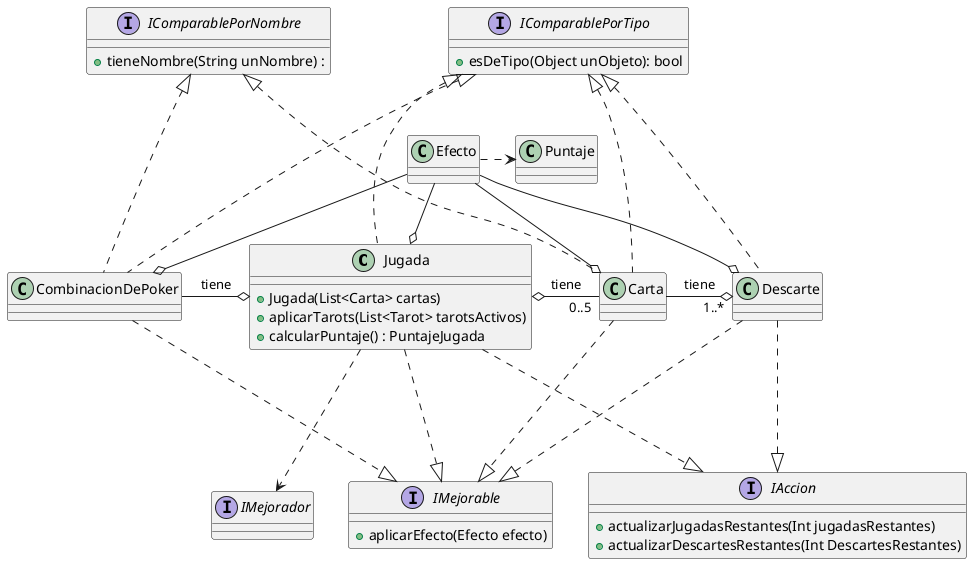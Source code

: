 @startuml

class Jugada{
  + Jugada(List<Carta> cartas)
  + aplicarTarots(List<Tarot> tarotsActivos)
  + calcularPuntaje() : PuntajeJugada
}
interface IMejorador
Jugada ...> IMejorador
Jugada o- "0..5" Carta : tiene
CombinacionDePoker -o Jugada : tiene
Carta -o "1..*" Descarte :tiene

class Descarte{}
class Carta{
}
Descarte ...|> IMejorable
Carta ...|> IMejorable
Jugada ...|> IMejorable
CombinacionDePoker ...|> IMejorable

Descarte ...|> IAccion
Jugada ...|> IAccion

interface IComparablePorTipo {
  + esDeTipo(Object unObjeto): bool
}
IComparablePorTipo <|... Jugada
IComparablePorTipo <|... Descarte
IComparablePorTipo <|... Carta
IComparablePorTipo <|... CombinacionDePoker

interface IComparablePorNombre{
  + tieneNombre(String unNombre) :
}
IComparablePorNombre <|... CombinacionDePoker
IComparablePorNombre <|... Carta

Efecto .> Puntaje 
Efecto --o Jugada
Efecto --o Descarte
Efecto --o Carta
Efecto --o CombinacionDePoker

interface IAccion {
  + actualizarJugadasRestantes(Int jugadasRestantes)
  + actualizarDescartesRestantes(Int DescartesRestantes)
}

interface IMejorable{
  + aplicarEfecto(Efecto efecto) 
}
@enduml